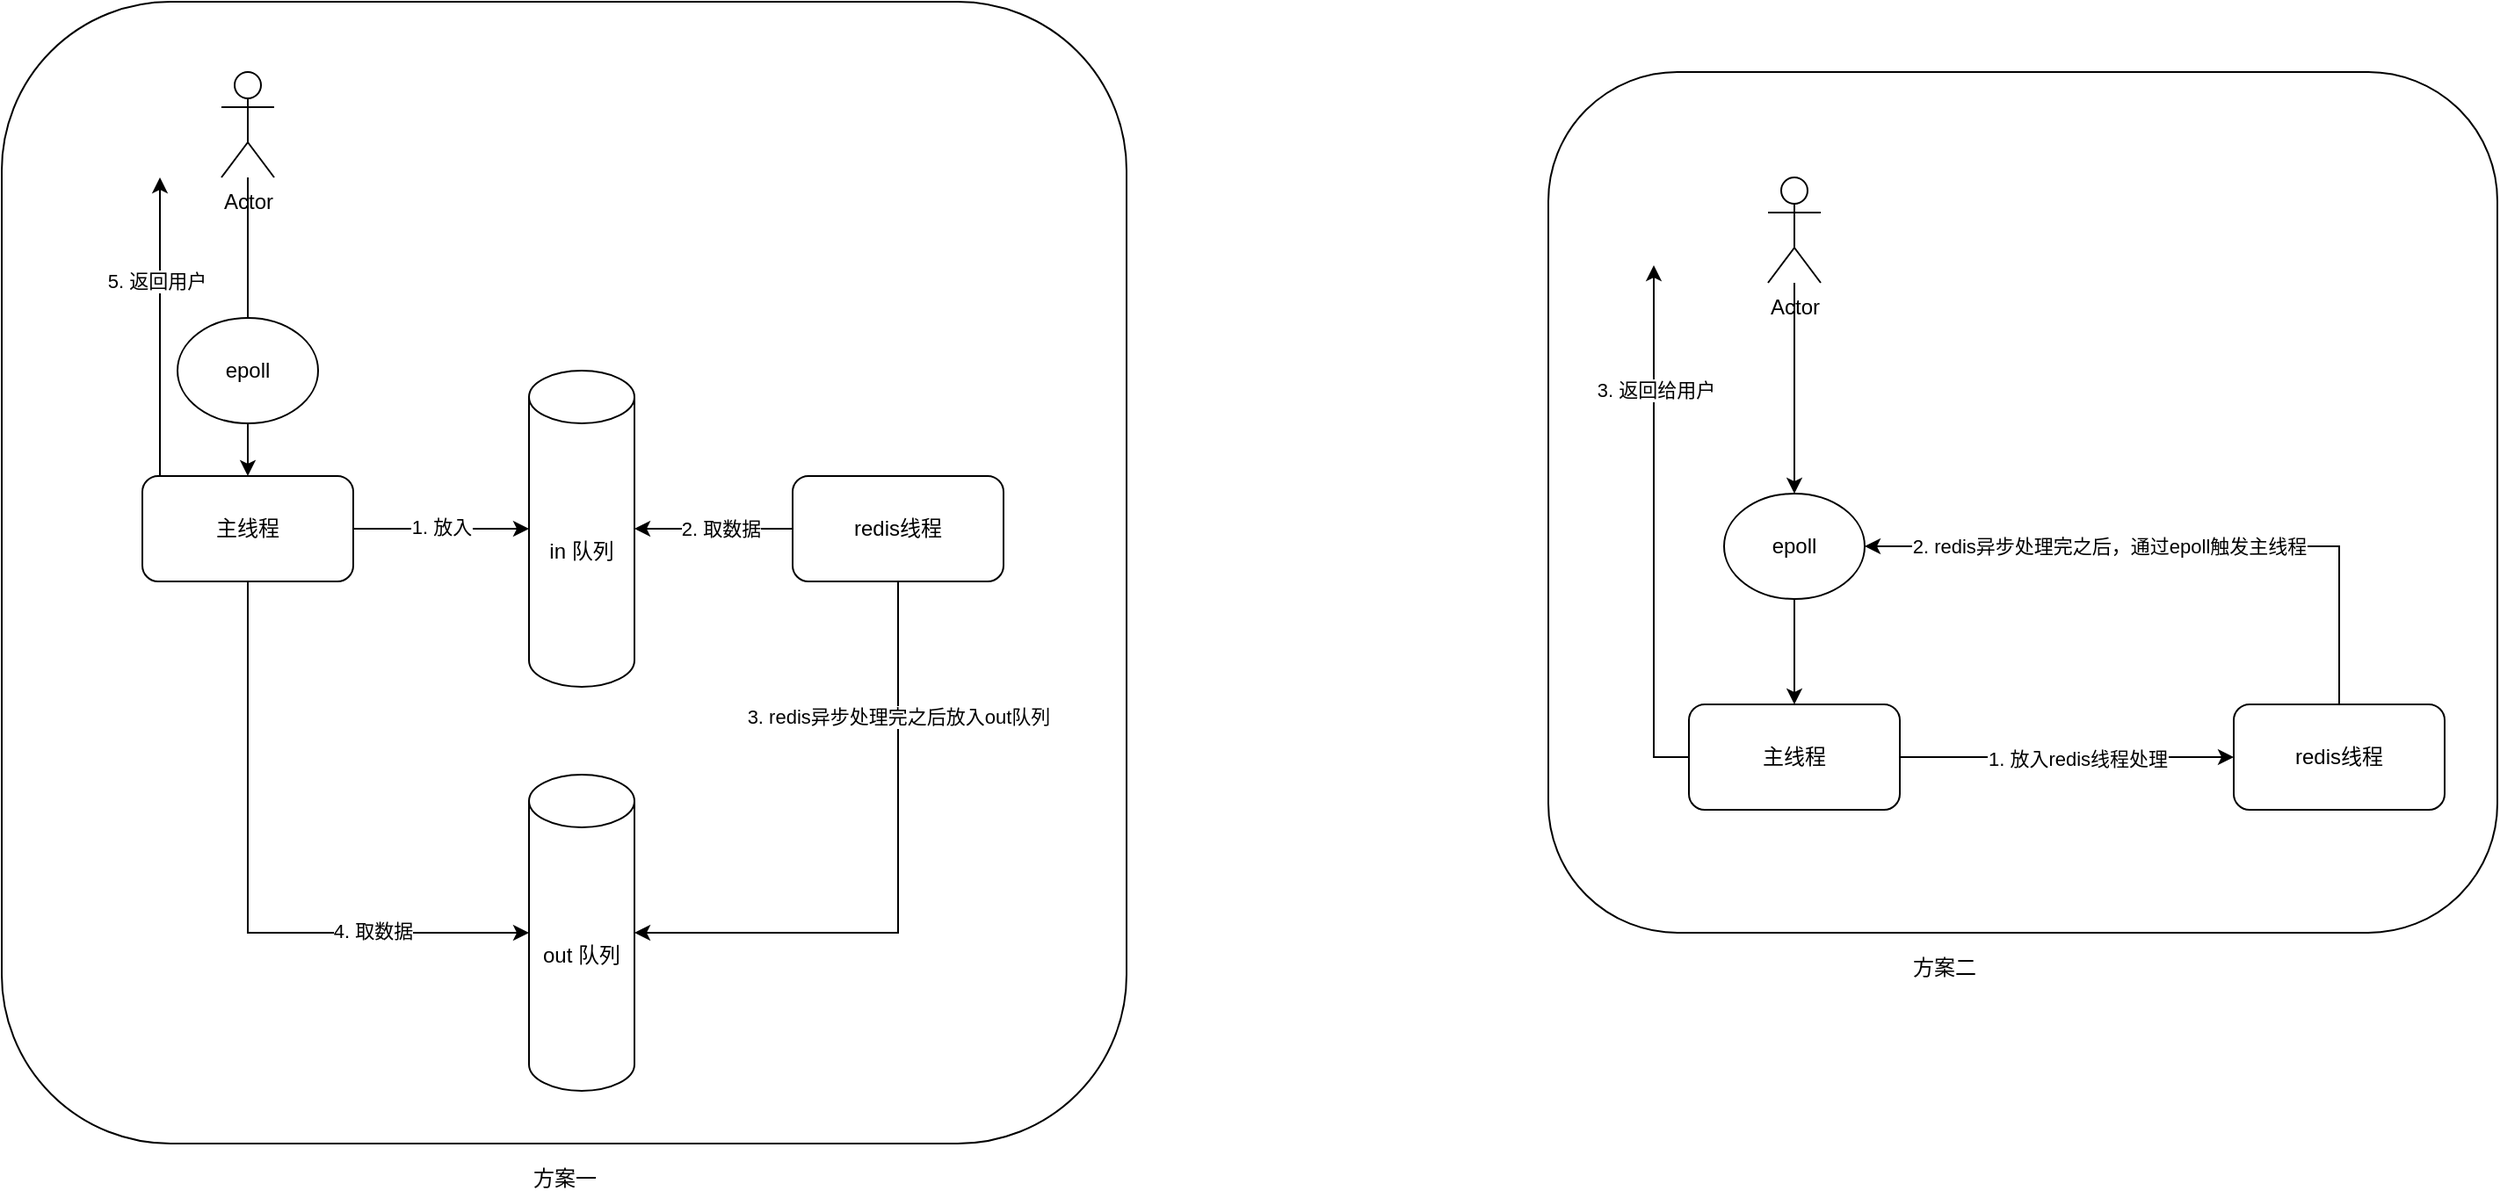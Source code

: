 <mxfile version="14.7.4" type="embed"><diagram id="CwMGx7wq4VPLyRdm4BF5" name="Page-1"><mxGraphModel dx="715" dy="702" grid="1" gridSize="10" guides="1" tooltips="1" connect="1" arrows="1" fold="1" page="1" pageScale="1" pageWidth="850" pageHeight="1100" math="0" shadow="0"><root><mxCell id="0"/><mxCell id="1" parent="0"/><mxCell id="2" value="" style="rounded=1;whiteSpace=wrap;html=1;" vertex="1" parent="1"><mxGeometry x="960" y="80" width="540" height="490" as="geometry"/></mxCell><mxCell id="3" value="" style="rounded=1;whiteSpace=wrap;html=1;" vertex="1" parent="1"><mxGeometry x="80" y="40" width="640" height="650" as="geometry"/></mxCell><mxCell id="4" style="edgeStyle=orthogonalEdgeStyle;rounded=0;orthogonalLoop=1;jettySize=auto;html=1;entryX=0;entryY=0.5;entryDx=0;entryDy=0;entryPerimeter=0;" edge="1" parent="1" source="10" target="16"><mxGeometry relative="1" as="geometry"/></mxCell><mxCell id="5" value="1. 放入" style="edgeLabel;html=1;align=center;verticalAlign=middle;resizable=0;points=[];" vertex="1" connectable="0" parent="4"><mxGeometry x="-0.007" y="1" relative="1" as="geometry"><mxPoint as="offset"/></mxGeometry></mxCell><mxCell id="6" style="edgeStyle=orthogonalEdgeStyle;rounded=0;orthogonalLoop=1;jettySize=auto;html=1;entryX=0;entryY=0.5;entryDx=0;entryDy=0;entryPerimeter=0;exitX=0.5;exitY=1;exitDx=0;exitDy=0;" edge="1" parent="1" source="10" target="19"><mxGeometry relative="1" as="geometry"/></mxCell><mxCell id="7" value="4. 取数据" style="edgeLabel;html=1;align=center;verticalAlign=middle;resizable=0;points=[];" vertex="1" connectable="0" parent="6"><mxGeometry x="0.505" y="1" relative="1" as="geometry"><mxPoint as="offset"/></mxGeometry></mxCell><mxCell id="8" style="edgeStyle=orthogonalEdgeStyle;rounded=0;orthogonalLoop=1;jettySize=auto;html=1;exitX=0.25;exitY=0;exitDx=0;exitDy=0;" edge="1" parent="1" source="10"><mxGeometry relative="1" as="geometry"><mxPoint x="170" y="140" as="targetPoint"/><Array as="points"><mxPoint x="170" y="310"/></Array></mxGeometry></mxCell><mxCell id="9" value="5. 返回用户" style="edgeLabel;html=1;align=center;verticalAlign=middle;resizable=0;points=[];" vertex="1" connectable="0" parent="8"><mxGeometry x="0.377" y="2" relative="1" as="geometry"><mxPoint as="offset"/></mxGeometry></mxCell><mxCell id="10" value="主线程" style="rounded=1;whiteSpace=wrap;html=1;" vertex="1" parent="1"><mxGeometry x="160" y="310" width="120" height="60" as="geometry"/></mxCell><mxCell id="11" style="edgeStyle=orthogonalEdgeStyle;rounded=0;orthogonalLoop=1;jettySize=auto;html=1;entryX=1;entryY=0.5;entryDx=0;entryDy=0;entryPerimeter=0;" edge="1" parent="1" source="15" target="16"><mxGeometry relative="1" as="geometry"/></mxCell><mxCell id="12" value="2. 取数据" style="edgeLabel;html=1;align=center;verticalAlign=middle;resizable=0;points=[];" vertex="1" connectable="0" parent="11"><mxGeometry x="-0.077" relative="1" as="geometry"><mxPoint as="offset"/></mxGeometry></mxCell><mxCell id="13" style="edgeStyle=orthogonalEdgeStyle;rounded=0;orthogonalLoop=1;jettySize=auto;html=1;entryX=1;entryY=0.5;entryDx=0;entryDy=0;entryPerimeter=0;exitX=0.5;exitY=1;exitDx=0;exitDy=0;" edge="1" parent="1" source="15" target="19"><mxGeometry relative="1" as="geometry"/></mxCell><mxCell id="14" value="3. redis异步处理完之后放入out队列" style="edgeLabel;html=1;align=center;verticalAlign=middle;resizable=0;points=[];" vertex="1" connectable="0" parent="13"><mxGeometry x="-0.564" relative="1" as="geometry"><mxPoint as="offset"/></mxGeometry></mxCell><mxCell id="15" value="redis线程" style="rounded=1;whiteSpace=wrap;html=1;" vertex="1" parent="1"><mxGeometry x="530" y="310" width="120" height="60" as="geometry"/></mxCell><mxCell id="16" value="in 队列" style="shape=cylinder3;whiteSpace=wrap;html=1;boundedLbl=1;backgroundOutline=1;size=15;" vertex="1" parent="1"><mxGeometry x="380" y="250" width="60" height="180" as="geometry"/></mxCell><mxCell id="17" style="edgeStyle=orthogonalEdgeStyle;rounded=0;orthogonalLoop=1;jettySize=auto;html=1;" edge="1" parent="1" source="18" target="10"><mxGeometry relative="1" as="geometry"/></mxCell><mxCell id="18" value="Actor" style="shape=umlActor;verticalLabelPosition=bottom;verticalAlign=top;html=1;outlineConnect=0;" vertex="1" parent="1"><mxGeometry x="205" y="80" width="30" height="60" as="geometry"/></mxCell><mxCell id="19" value="out 队列" style="shape=cylinder3;whiteSpace=wrap;html=1;boundedLbl=1;backgroundOutline=1;size=15;" vertex="1" parent="1"><mxGeometry x="380" y="480" width="60" height="180" as="geometry"/></mxCell><mxCell id="20" style="edgeStyle=orthogonalEdgeStyle;rounded=0;orthogonalLoop=1;jettySize=auto;html=1;entryX=0;entryY=0.5;entryDx=0;entryDy=0;" edge="1" parent="1" source="24" target="27"><mxGeometry relative="1" as="geometry"/></mxCell><mxCell id="21" value="1. 放入redis线程处理" style="edgeLabel;html=1;align=center;verticalAlign=middle;resizable=0;points=[];" vertex="1" connectable="0" parent="20"><mxGeometry x="0.061" y="-1" relative="1" as="geometry"><mxPoint as="offset"/></mxGeometry></mxCell><mxCell id="22" style="edgeStyle=orthogonalEdgeStyle;rounded=0;orthogonalLoop=1;jettySize=auto;html=1;" edge="1" parent="1" source="24"><mxGeometry relative="1" as="geometry"><mxPoint x="1020.0" y="190" as="targetPoint"/></mxGeometry></mxCell><mxCell id="23" value="3. 返回给用户" style="edgeLabel;html=1;align=center;verticalAlign=middle;resizable=0;points=[];" vertex="1" connectable="0" parent="22"><mxGeometry x="0.531" relative="1" as="geometry"><mxPoint as="offset"/></mxGeometry></mxCell><mxCell id="24" value="主线程" style="rounded=1;whiteSpace=wrap;html=1;" vertex="1" parent="1"><mxGeometry x="1040" y="440" width="120" height="60" as="geometry"/></mxCell><mxCell id="25" style="edgeStyle=orthogonalEdgeStyle;rounded=0;orthogonalLoop=1;jettySize=auto;html=1;entryX=1;entryY=0.5;entryDx=0;entryDy=0;exitX=0.5;exitY=0;exitDx=0;exitDy=0;" edge="1" parent="1" source="27" target="31"><mxGeometry relative="1" as="geometry"/></mxCell><mxCell id="26" value="2. redis异步处理完之后，通过epoll触发主线程" style="edgeLabel;html=1;align=center;verticalAlign=middle;resizable=0;points=[];" vertex="1" connectable="0" parent="25"><mxGeometry x="0.316" relative="1" as="geometry"><mxPoint x="16" as="offset"/></mxGeometry></mxCell><mxCell id="27" value="redis线程" style="rounded=1;whiteSpace=wrap;html=1;" vertex="1" parent="1"><mxGeometry x="1350" y="440" width="120" height="60" as="geometry"/></mxCell><mxCell id="28" style="edgeStyle=orthogonalEdgeStyle;rounded=0;orthogonalLoop=1;jettySize=auto;html=1;entryX=0.5;entryY=0;entryDx=0;entryDy=0;" edge="1" parent="1" source="29" target="31"><mxGeometry relative="1" as="geometry"/></mxCell><mxCell id="29" value="Actor" style="shape=umlActor;verticalLabelPosition=bottom;verticalAlign=top;html=1;outlineConnect=0;" vertex="1" parent="1"><mxGeometry x="1085" y="140" width="30" height="60" as="geometry"/></mxCell><mxCell id="30" style="edgeStyle=orthogonalEdgeStyle;rounded=0;orthogonalLoop=1;jettySize=auto;html=1;entryX=0.5;entryY=0;entryDx=0;entryDy=0;" edge="1" parent="1" source="31" target="24"><mxGeometry relative="1" as="geometry"/></mxCell><mxCell id="31" value="epoll" style="ellipse;whiteSpace=wrap;html=1;" vertex="1" parent="1"><mxGeometry x="1060" y="320" width="80" height="60" as="geometry"/></mxCell><mxCell id="32" value="方案一" style="text;html=1;align=center;verticalAlign=middle;resizable=0;points=[];autosize=1;strokeColor=none;" vertex="1" parent="1"><mxGeometry x="375" y="700" width="50" height="20" as="geometry"/></mxCell><mxCell id="33" value="方案二" style="text;html=1;align=center;verticalAlign=middle;resizable=0;points=[];autosize=1;strokeColor=none;" vertex="1" parent="1"><mxGeometry x="1160" y="580" width="50" height="20" as="geometry"/></mxCell><mxCell id="34" value="epoll" style="ellipse;whiteSpace=wrap;html=1;" vertex="1" parent="1"><mxGeometry x="180" y="220" width="80" height="60" as="geometry"/></mxCell></root></mxGraphModel></diagram></mxfile>